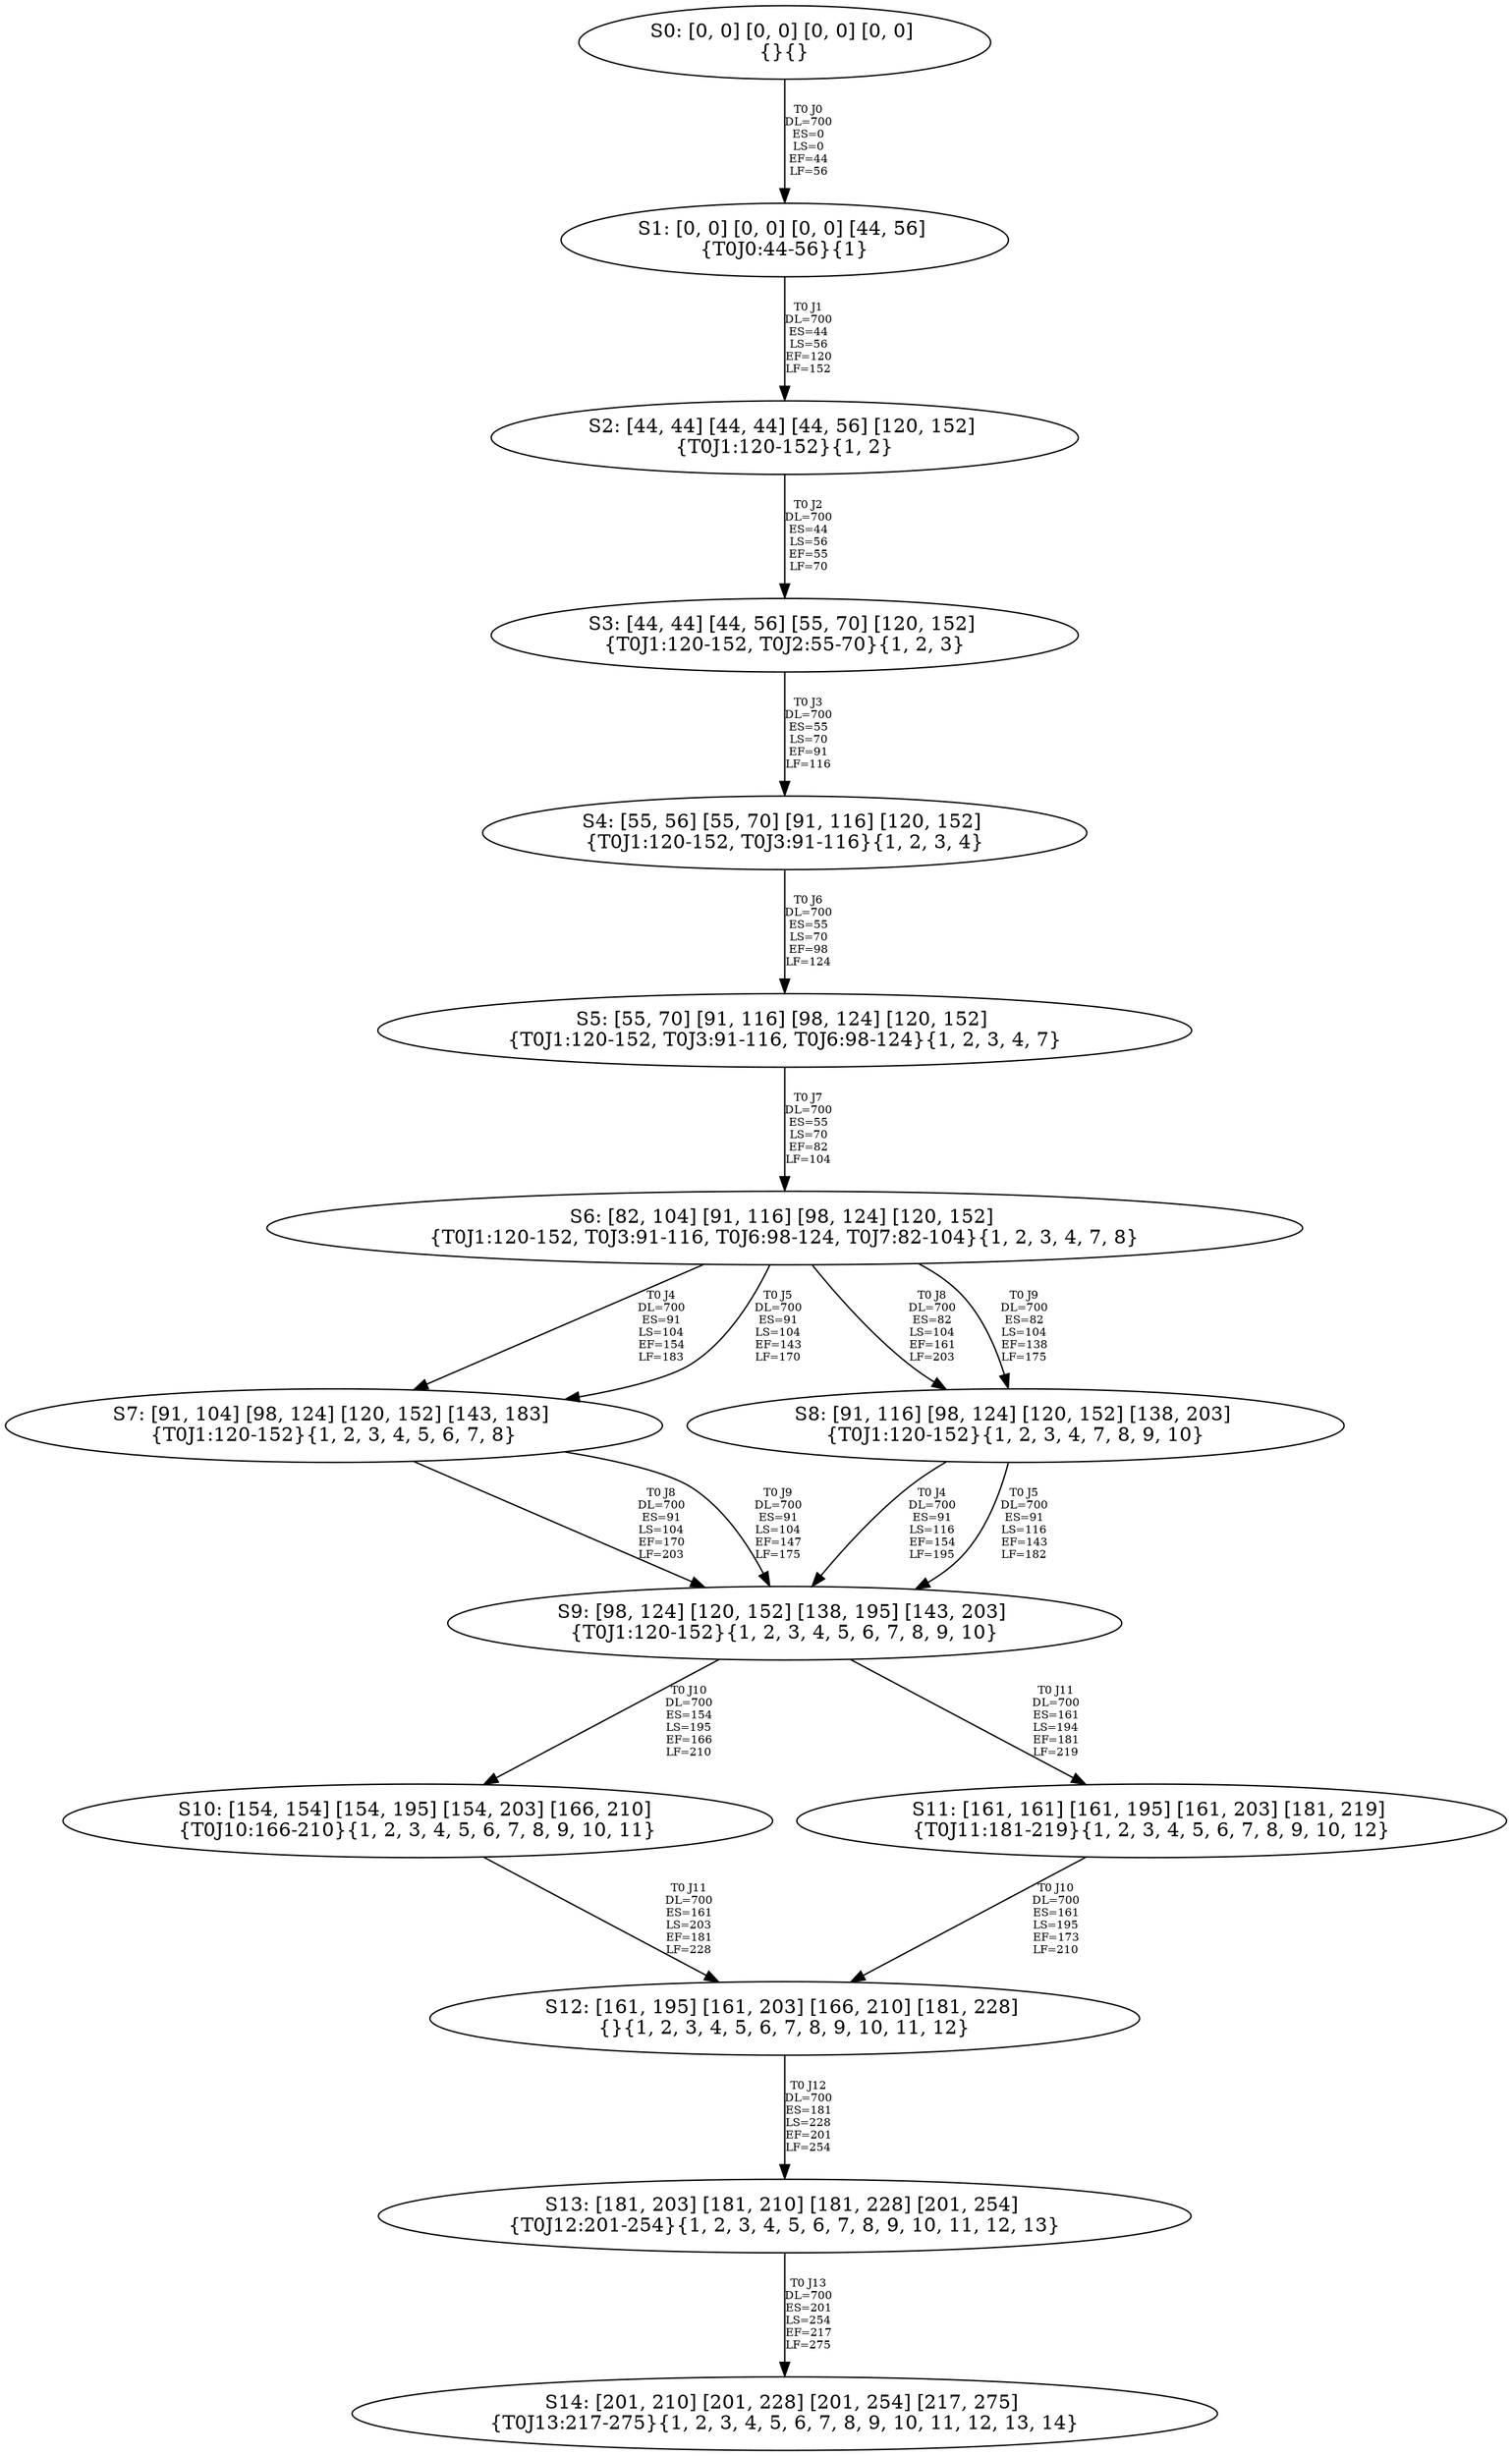 digraph {
	S0[label="S0: [0, 0] [0, 0] [0, 0] [0, 0] \n{}{}"];
	S1[label="S1: [0, 0] [0, 0] [0, 0] [44, 56] \n{T0J0:44-56}{1}"];
	S2[label="S2: [44, 44] [44, 44] [44, 56] [120, 152] \n{T0J1:120-152}{1, 2}"];
	S3[label="S3: [44, 44] [44, 56] [55, 70] [120, 152] \n{T0J1:120-152, T0J2:55-70}{1, 2, 3}"];
	S4[label="S4: [55, 56] [55, 70] [91, 116] [120, 152] \n{T0J1:120-152, T0J3:91-116}{1, 2, 3, 4}"];
	S5[label="S5: [55, 70] [91, 116] [98, 124] [120, 152] \n{T0J1:120-152, T0J3:91-116, T0J6:98-124}{1, 2, 3, 4, 7}"];
	S6[label="S6: [82, 104] [91, 116] [98, 124] [120, 152] \n{T0J1:120-152, T0J3:91-116, T0J6:98-124, T0J7:82-104}{1, 2, 3, 4, 7, 8}"];
	S7[label="S7: [91, 104] [98, 124] [120, 152] [143, 183] \n{T0J1:120-152}{1, 2, 3, 4, 5, 6, 7, 8}"];
	S8[label="S8: [91, 116] [98, 124] [120, 152] [138, 203] \n{T0J1:120-152}{1, 2, 3, 4, 7, 8, 9, 10}"];
	S9[label="S9: [98, 124] [120, 152] [138, 195] [143, 203] \n{T0J1:120-152}{1, 2, 3, 4, 5, 6, 7, 8, 9, 10}"];
	S10[label="S10: [154, 154] [154, 195] [154, 203] [166, 210] \n{T0J10:166-210}{1, 2, 3, 4, 5, 6, 7, 8, 9, 10, 11}"];
	S11[label="S11: [161, 161] [161, 195] [161, 203] [181, 219] \n{T0J11:181-219}{1, 2, 3, 4, 5, 6, 7, 8, 9, 10, 12}"];
	S12[label="S12: [161, 195] [161, 203] [166, 210] [181, 228] \n{}{1, 2, 3, 4, 5, 6, 7, 8, 9, 10, 11, 12}"];
	S13[label="S13: [181, 203] [181, 210] [181, 228] [201, 254] \n{T0J12:201-254}{1, 2, 3, 4, 5, 6, 7, 8, 9, 10, 11, 12, 13}"];
	S14[label="S14: [201, 210] [201, 228] [201, 254] [217, 275] \n{T0J13:217-275}{1, 2, 3, 4, 5, 6, 7, 8, 9, 10, 11, 12, 13, 14}"];
	S0 -> S1[label="T0 J0\nDL=700\nES=0\nLS=0\nEF=44\nLF=56",fontsize=8];
	S1 -> S2[label="T0 J1\nDL=700\nES=44\nLS=56\nEF=120\nLF=152",fontsize=8];
	S2 -> S3[label="T0 J2\nDL=700\nES=44\nLS=56\nEF=55\nLF=70",fontsize=8];
	S3 -> S4[label="T0 J3\nDL=700\nES=55\nLS=70\nEF=91\nLF=116",fontsize=8];
	S4 -> S5[label="T0 J6\nDL=700\nES=55\nLS=70\nEF=98\nLF=124",fontsize=8];
	S5 -> S6[label="T0 J7\nDL=700\nES=55\nLS=70\nEF=82\nLF=104",fontsize=8];
	S6 -> S7[label="T0 J4\nDL=700\nES=91\nLS=104\nEF=154\nLF=183",fontsize=8];
	S6 -> S7[label="T0 J5\nDL=700\nES=91\nLS=104\nEF=143\nLF=170",fontsize=8];
	S6 -> S8[label="T0 J8\nDL=700\nES=82\nLS=104\nEF=161\nLF=203",fontsize=8];
	S6 -> S8[label="T0 J9\nDL=700\nES=82\nLS=104\nEF=138\nLF=175",fontsize=8];
	S7 -> S9[label="T0 J8\nDL=700\nES=91\nLS=104\nEF=170\nLF=203",fontsize=8];
	S7 -> S9[label="T0 J9\nDL=700\nES=91\nLS=104\nEF=147\nLF=175",fontsize=8];
	S8 -> S9[label="T0 J4\nDL=700\nES=91\nLS=116\nEF=154\nLF=195",fontsize=8];
	S8 -> S9[label="T0 J5\nDL=700\nES=91\nLS=116\nEF=143\nLF=182",fontsize=8];
	S9 -> S10[label="T0 J10\nDL=700\nES=154\nLS=195\nEF=166\nLF=210",fontsize=8];
	S9 -> S11[label="T0 J11\nDL=700\nES=161\nLS=194\nEF=181\nLF=219",fontsize=8];
	S10 -> S12[label="T0 J11\nDL=700\nES=161\nLS=203\nEF=181\nLF=228",fontsize=8];
	S11 -> S12[label="T0 J10\nDL=700\nES=161\nLS=195\nEF=173\nLF=210",fontsize=8];
	S12 -> S13[label="T0 J12\nDL=700\nES=181\nLS=228\nEF=201\nLF=254",fontsize=8];
	S13 -> S14[label="T0 J13\nDL=700\nES=201\nLS=254\nEF=217\nLF=275",fontsize=8];
}
